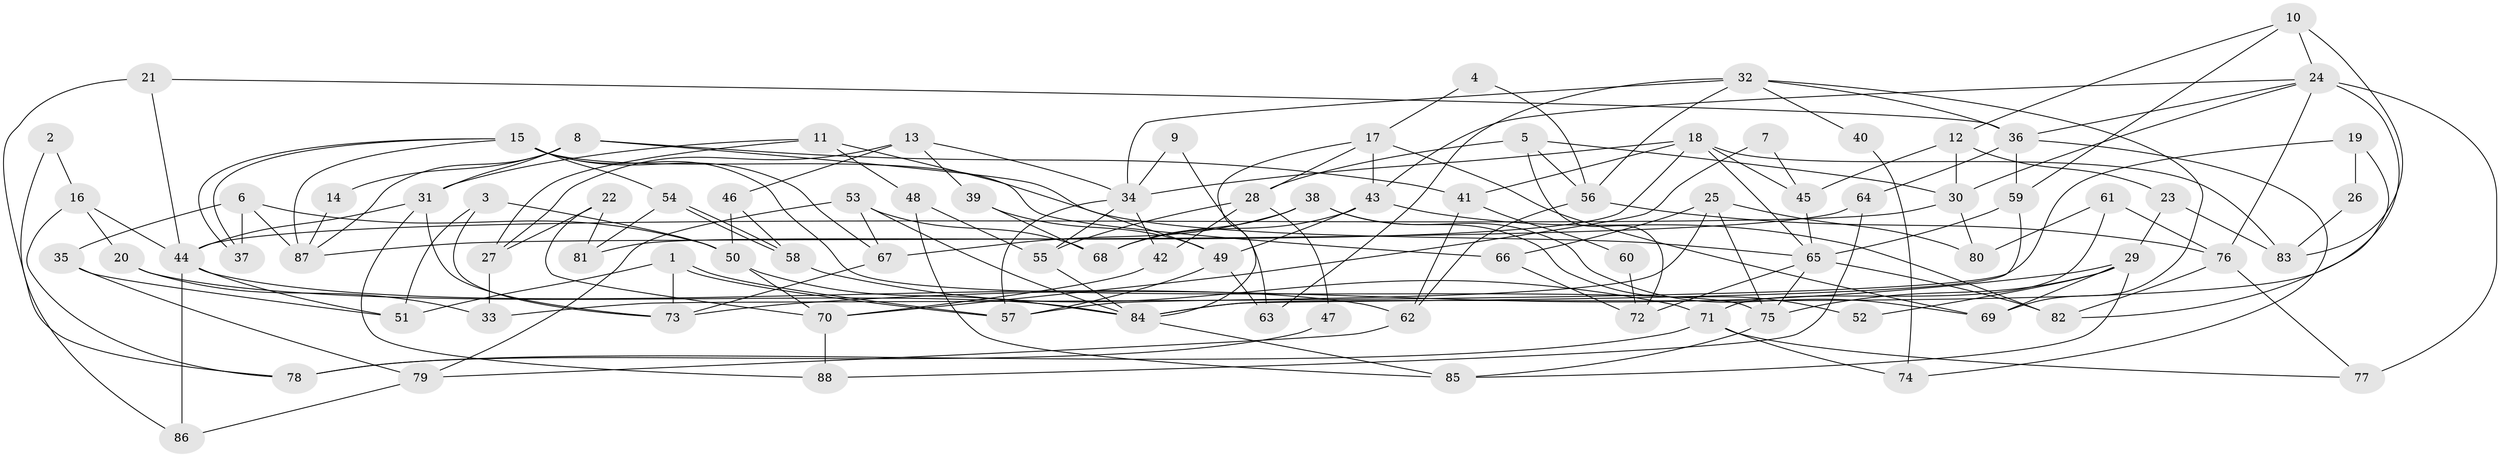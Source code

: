 // Generated by graph-tools (version 1.1) at 2025/50/03/09/25 03:50:02]
// undirected, 88 vertices, 176 edges
graph export_dot {
graph [start="1"]
  node [color=gray90,style=filled];
  1;
  2;
  3;
  4;
  5;
  6;
  7;
  8;
  9;
  10;
  11;
  12;
  13;
  14;
  15;
  16;
  17;
  18;
  19;
  20;
  21;
  22;
  23;
  24;
  25;
  26;
  27;
  28;
  29;
  30;
  31;
  32;
  33;
  34;
  35;
  36;
  37;
  38;
  39;
  40;
  41;
  42;
  43;
  44;
  45;
  46;
  47;
  48;
  49;
  50;
  51;
  52;
  53;
  54;
  55;
  56;
  57;
  58;
  59;
  60;
  61;
  62;
  63;
  64;
  65;
  66;
  67;
  68;
  69;
  70;
  71;
  72;
  73;
  74;
  75;
  76;
  77;
  78;
  79;
  80;
  81;
  82;
  83;
  84;
  85;
  86;
  87;
  88;
  1 -- 73;
  1 -- 57;
  1 -- 57;
  1 -- 51;
  2 -- 86;
  2 -- 16;
  3 -- 51;
  3 -- 73;
  3 -- 50;
  4 -- 17;
  4 -- 56;
  5 -- 30;
  5 -- 28;
  5 -- 56;
  5 -- 72;
  6 -- 87;
  6 -- 50;
  6 -- 35;
  6 -- 37;
  7 -- 70;
  7 -- 45;
  8 -- 65;
  8 -- 87;
  8 -- 14;
  8 -- 31;
  8 -- 41;
  9 -- 63;
  9 -- 34;
  10 -- 24;
  10 -- 59;
  10 -- 12;
  10 -- 83;
  11 -- 31;
  11 -- 49;
  11 -- 27;
  11 -- 48;
  12 -- 23;
  12 -- 30;
  12 -- 45;
  13 -- 27;
  13 -- 34;
  13 -- 39;
  13 -- 46;
  14 -- 87;
  15 -- 37;
  15 -- 37;
  15 -- 66;
  15 -- 54;
  15 -- 67;
  15 -- 75;
  15 -- 87;
  16 -- 44;
  16 -- 78;
  16 -- 20;
  17 -- 43;
  17 -- 69;
  17 -- 28;
  17 -- 84;
  18 -- 41;
  18 -- 34;
  18 -- 45;
  18 -- 65;
  18 -- 81;
  18 -- 83;
  19 -- 33;
  19 -- 82;
  19 -- 26;
  20 -- 84;
  20 -- 33;
  21 -- 36;
  21 -- 44;
  21 -- 78;
  22 -- 70;
  22 -- 81;
  22 -- 27;
  23 -- 83;
  23 -- 29;
  24 -- 84;
  24 -- 30;
  24 -- 36;
  24 -- 43;
  24 -- 76;
  24 -- 77;
  25 -- 75;
  25 -- 57;
  25 -- 66;
  25 -- 80;
  26 -- 83;
  27 -- 33;
  28 -- 55;
  28 -- 42;
  28 -- 47;
  29 -- 75;
  29 -- 85;
  29 -- 52;
  29 -- 69;
  29 -- 73;
  30 -- 80;
  30 -- 44;
  31 -- 73;
  31 -- 44;
  31 -- 88;
  32 -- 56;
  32 -- 36;
  32 -- 34;
  32 -- 40;
  32 -- 63;
  32 -- 69;
  34 -- 55;
  34 -- 42;
  34 -- 57;
  35 -- 51;
  35 -- 79;
  36 -- 59;
  36 -- 64;
  36 -- 74;
  38 -- 68;
  38 -- 69;
  38 -- 52;
  38 -- 67;
  39 -- 68;
  39 -- 49;
  40 -- 74;
  41 -- 62;
  41 -- 60;
  42 -- 70;
  43 -- 49;
  43 -- 68;
  43 -- 82;
  44 -- 51;
  44 -- 62;
  44 -- 86;
  45 -- 65;
  46 -- 50;
  46 -- 58;
  47 -- 78;
  48 -- 85;
  48 -- 55;
  49 -- 57;
  49 -- 63;
  50 -- 84;
  50 -- 70;
  53 -- 67;
  53 -- 79;
  53 -- 68;
  53 -- 84;
  54 -- 58;
  54 -- 58;
  54 -- 81;
  55 -- 84;
  56 -- 76;
  56 -- 62;
  58 -- 71;
  59 -- 84;
  59 -- 65;
  60 -- 72;
  61 -- 76;
  61 -- 71;
  61 -- 80;
  62 -- 79;
  64 -- 88;
  64 -- 87;
  65 -- 72;
  65 -- 75;
  65 -- 82;
  66 -- 72;
  67 -- 73;
  70 -- 88;
  71 -- 77;
  71 -- 74;
  71 -- 78;
  75 -- 85;
  76 -- 82;
  76 -- 77;
  79 -- 86;
  84 -- 85;
}
